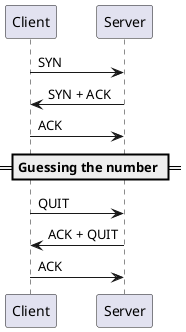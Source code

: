 @startuml
participant Client order 10
participant Server order 20

Client->Server : SYN
Server->Client : SYN + ACK
Client->Server : ACK

== Guessing the number ==

Client->Server : QUIT
Server->Client : ACK + QUIT
Client->Server : ACK

@enduml